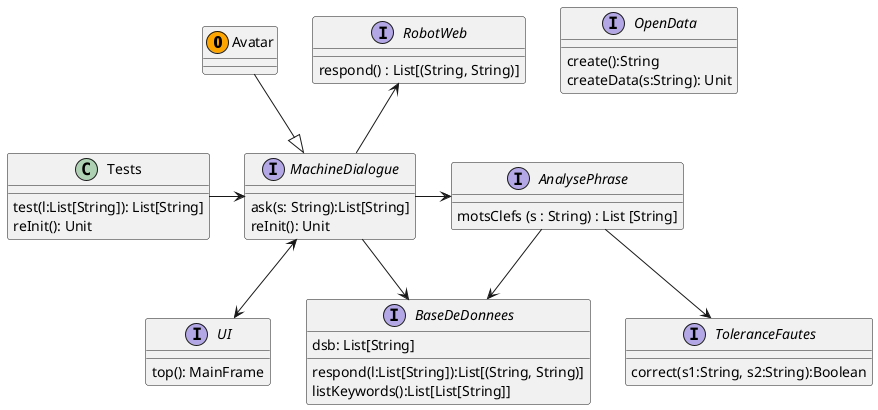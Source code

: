 /* Pour afficher le diagramme UML:  
   Window>Show view>Other>Plantuml 
   La doc: http://plantuml.com/class-diagram
*/


@startuml

class Avatar<<(O, Orange)>>

interface MachineDialogue{
	ask(s: String):List[String]
	reInit(): Unit
 }
 
 interface UI{
 	top(): MainFrame
}

interface AnalysePhrase{
	motsClefs (s : String) : List [String]
}

interface BaseDeDonnees{
	dsb: List[String]
	respond(l:List[String]):List[(String, String)]
	listKeywords():List[List[String]]
}

interface ToleranceFautes{
	correct(s1:String, s2:String):Boolean
}

class Tests{
	test(l:List[String]): List[String]
	reInit(): Unit
}

interface OpenData{
	create():String
	createData(s:String): Unit
}

interface RobotWeb{
	respond() : List[(String, String)]
}

Avatar --|> MachineDialogue
Tests -> MachineDialogue
MachineDialogue <--> UI
MachineDialogue -> BaseDeDonnees
MachineDialogue -> AnalysePhrase
AnalysePhrase --> BaseDeDonnees
AnalysePhrase --> ToleranceFautes
RobotWeb <-- MachineDialogue



@enduml
